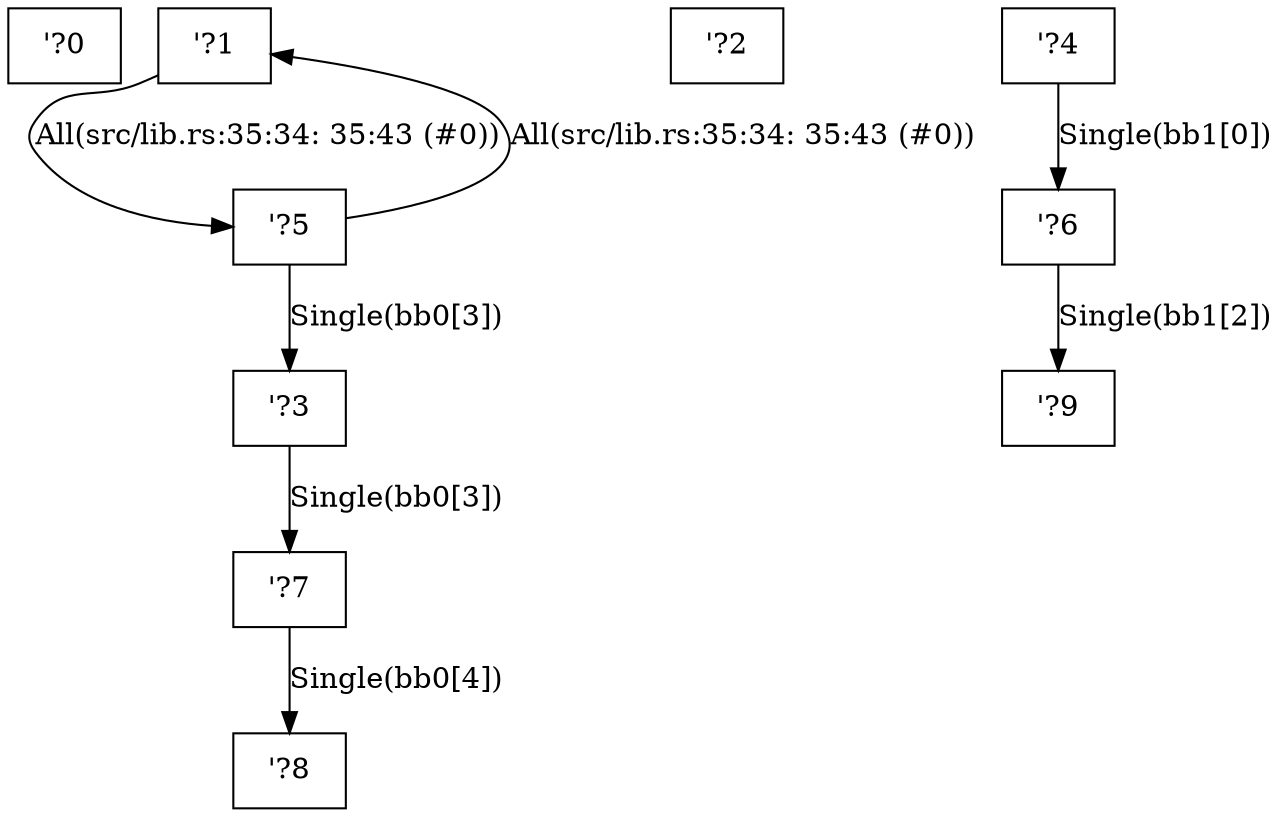 digraph RegionInferenceContext {
    r0[label="\'?0"][shape="box"];
    r1[label="\'?1"][shape="box"];
    r2[label="\'?2"][shape="box"];
    r3[label="\'?3"][shape="box"];
    r4[label="\'?4"][shape="box"];
    r5[label="\'?5"][shape="box"];
    r6[label="\'?6"][shape="box"];
    r7[label="\'?7"][shape="box"];
    r8[label="\'?8"][shape="box"];
    r9[label="\'?9"][shape="box"];
    r3 -> r7[label="Single(bb0[3])"];
    r5 -> r3[label="Single(bb0[3])"];
    r7 -> r8[label="Single(bb0[4])"];
    r4 -> r6[label="Single(bb1[0])"];
    r6 -> r9[label="Single(bb1[2])"];
    r1 -> r5[label="All(src/lib.rs:35:34: 35:43 (#0))"];
    r5 -> r1[label="All(src/lib.rs:35:34: 35:43 (#0))"];
}
